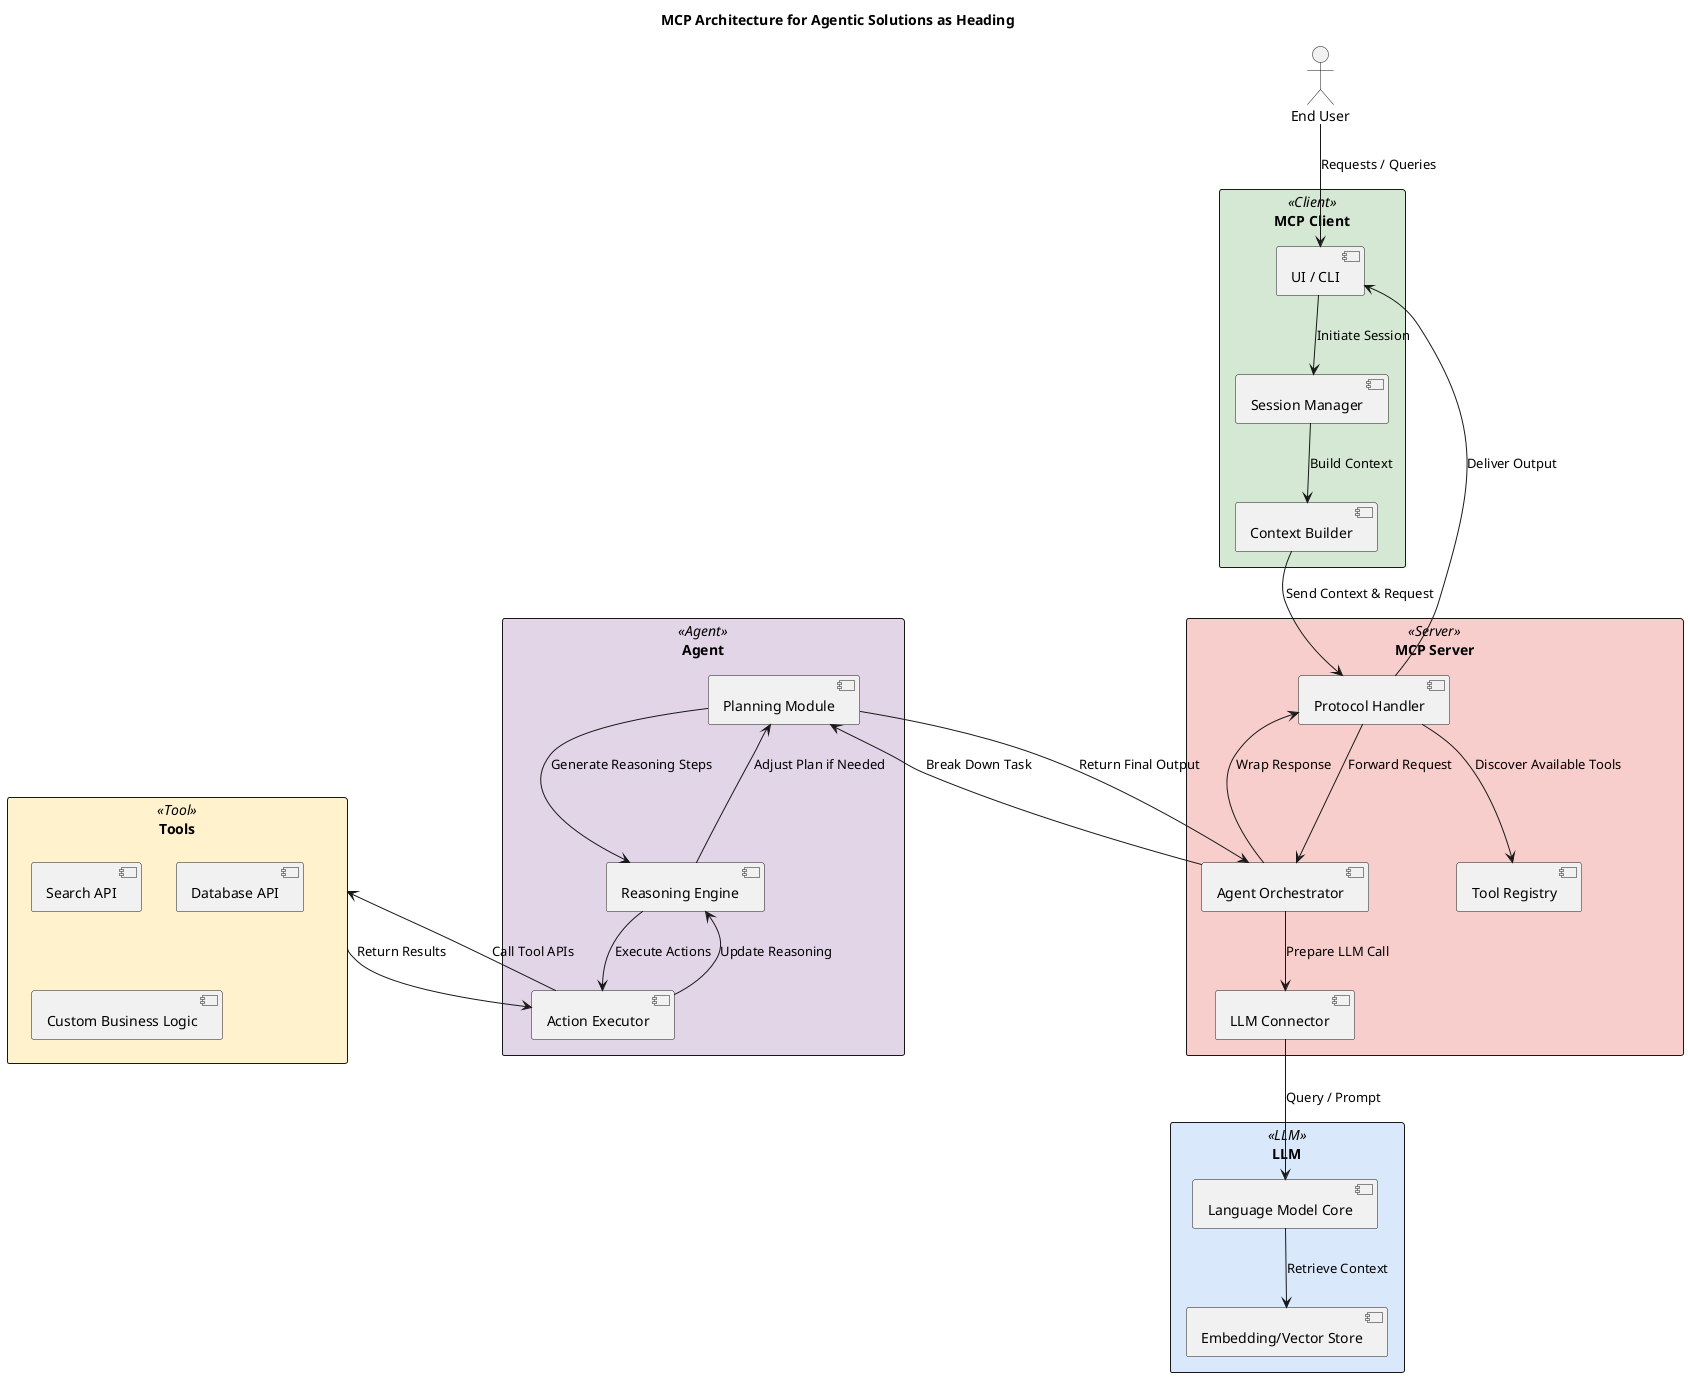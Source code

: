 @startuml
title MCP Architecture for Agentic Solutions as Heading



skinparam rectangle {
  BackgroundColor<<Client>> #D5E8D4
  BackgroundColor<<Server>> #F8CECC
  BackgroundColor<<Tool>>   #FFF2CC
  BackgroundColor<<LLM>>    #DAE8FC
  BackgroundColor<<Agent>>  #E1D5E7
}

actor "End User" as User



rectangle "MCP Client" <<Client>> {
  [UI / CLI] as UI
  [Session Manager] as SessMgr
  [Context Builder] as CtxBuild
}

rectangle "MCP Server" <<Server>> {
  [Protocol Handler] as ProtoH
  [Tool Registry] as ToolReg
  [Agent Orchestrator] as AgOrch
  [LLM Connector] as LLMConn
}

rectangle "Tools" <<Tool>> {
  [Search API] as SearchAPI
  [Database API] as DBAPI
  [Custom Business Logic] as CustomLogic
}

rectangle "LLM" <<LLM>> {
  [Language Model Core] as LLMCore
  [Embedding/Vector Store] as EmbStore
}

rectangle "Agent" <<Agent>> {
  [Planning Module] as PlanMod
  [Reasoning Engine] as ReasonEng
  [Action Executor] as ActExec
}

User --> UI : Requests / Queries
UI --> SessMgr : Initiate Session
SessMgr --> CtxBuild : Build Context
CtxBuild --> ProtoH : Send Context & Request

ProtoH --> ToolReg : Discover Available Tools
ProtoH --> AgOrch : Forward Request
AgOrch --> LLMConn : Prepare LLM Call
LLMConn --> LLMCore : Query / Prompt
LLMCore --> EmbStore : Retrieve Context

AgOrch --> PlanMod : Break Down Task
PlanMod --> ReasonEng : Generate Reasoning Steps
ReasonEng --> ActExec : Execute Actions
ActExec --> Tools : Call Tool APIs

Tools --> ActExec : Return Results
ActExec --> ReasonEng : Update Reasoning
ReasonEng --> PlanMod : Adjust Plan if Needed
PlanMod --> AgOrch : Return Final Output

AgOrch --> ProtoH : Wrap Response
ProtoH --> UI : Deliver Output
@enduml